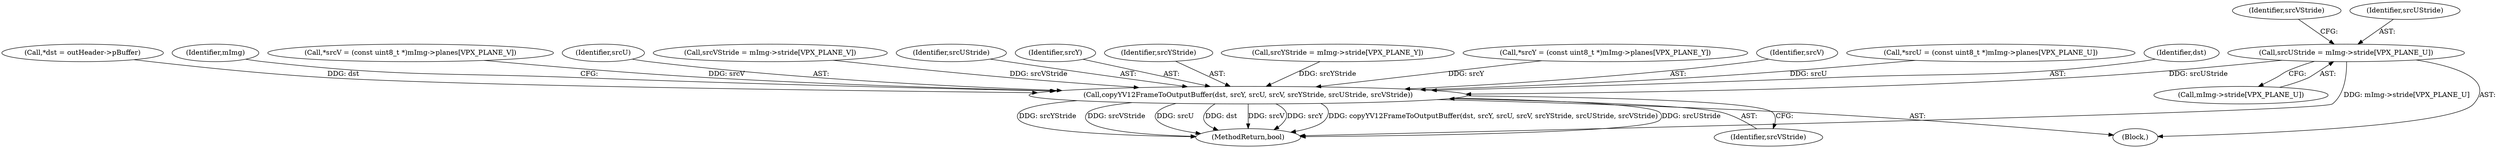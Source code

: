 digraph "1_Android_f9ed2fe6d61259e779a37d4c2d7edb33a1c1f8ba@array" {
"1000306" [label="(Call,srcUStride = mImg->stride[VPX_PLANE_U])"];
"1000321" [label="(Call,copyYV12FrameToOutputBuffer(dst, srcY, srcU, srcV, srcYStride, srcUStride, srcVStride))"];
"1000330" [label="(Identifier,mImg)"];
"1000288" [label="(Call,*srcV = (const uint8_t *)mImg->planes[VPX_PLANE_V])"];
"1000321" [label="(Call,copyYV12FrameToOutputBuffer(dst, srcY, srcU, srcV, srcYStride, srcUStride, srcVStride))"];
"1000324" [label="(Identifier,srcU)"];
"1000314" [label="(Call,srcVStride = mImg->stride[VPX_PLANE_V])"];
"1000174" [label="(Block,)"];
"1000315" [label="(Identifier,srcVStride)"];
"1000327" [label="(Identifier,srcUStride)"];
"1000395" [label="(MethodReturn,bool)"];
"1000328" [label="(Identifier,srcVStride)"];
"1000306" [label="(Call,srcUStride = mImg->stride[VPX_PLANE_U])"];
"1000323" [label="(Identifier,srcY)"];
"1000326" [label="(Identifier,srcYStride)"];
"1000298" [label="(Call,srcYStride = mImg->stride[VPX_PLANE_Y])"];
"1000268" [label="(Call,*srcY = (const uint8_t *)mImg->planes[VPX_PLANE_Y])"];
"1000325" [label="(Identifier,srcV)"];
"1000308" [label="(Call,mImg->stride[VPX_PLANE_U])"];
"1000278" [label="(Call,*srcU = (const uint8_t *)mImg->planes[VPX_PLANE_U])"];
"1000307" [label="(Identifier,srcUStride)"];
"1000322" [label="(Identifier,dst)"];
"1000262" [label="(Call,*dst = outHeader->pBuffer)"];
"1000306" -> "1000174"  [label="AST: "];
"1000306" -> "1000308"  [label="CFG: "];
"1000307" -> "1000306"  [label="AST: "];
"1000308" -> "1000306"  [label="AST: "];
"1000315" -> "1000306"  [label="CFG: "];
"1000306" -> "1000395"  [label="DDG: mImg->stride[VPX_PLANE_U]"];
"1000306" -> "1000321"  [label="DDG: srcUStride"];
"1000321" -> "1000174"  [label="AST: "];
"1000321" -> "1000328"  [label="CFG: "];
"1000322" -> "1000321"  [label="AST: "];
"1000323" -> "1000321"  [label="AST: "];
"1000324" -> "1000321"  [label="AST: "];
"1000325" -> "1000321"  [label="AST: "];
"1000326" -> "1000321"  [label="AST: "];
"1000327" -> "1000321"  [label="AST: "];
"1000328" -> "1000321"  [label="AST: "];
"1000330" -> "1000321"  [label="CFG: "];
"1000321" -> "1000395"  [label="DDG: srcYStride"];
"1000321" -> "1000395"  [label="DDG: srcVStride"];
"1000321" -> "1000395"  [label="DDG: srcU"];
"1000321" -> "1000395"  [label="DDG: dst"];
"1000321" -> "1000395"  [label="DDG: srcV"];
"1000321" -> "1000395"  [label="DDG: srcY"];
"1000321" -> "1000395"  [label="DDG: copyYV12FrameToOutputBuffer(dst, srcY, srcU, srcV, srcYStride, srcUStride, srcVStride)"];
"1000321" -> "1000395"  [label="DDG: srcUStride"];
"1000262" -> "1000321"  [label="DDG: dst"];
"1000268" -> "1000321"  [label="DDG: srcY"];
"1000278" -> "1000321"  [label="DDG: srcU"];
"1000288" -> "1000321"  [label="DDG: srcV"];
"1000298" -> "1000321"  [label="DDG: srcYStride"];
"1000314" -> "1000321"  [label="DDG: srcVStride"];
}
